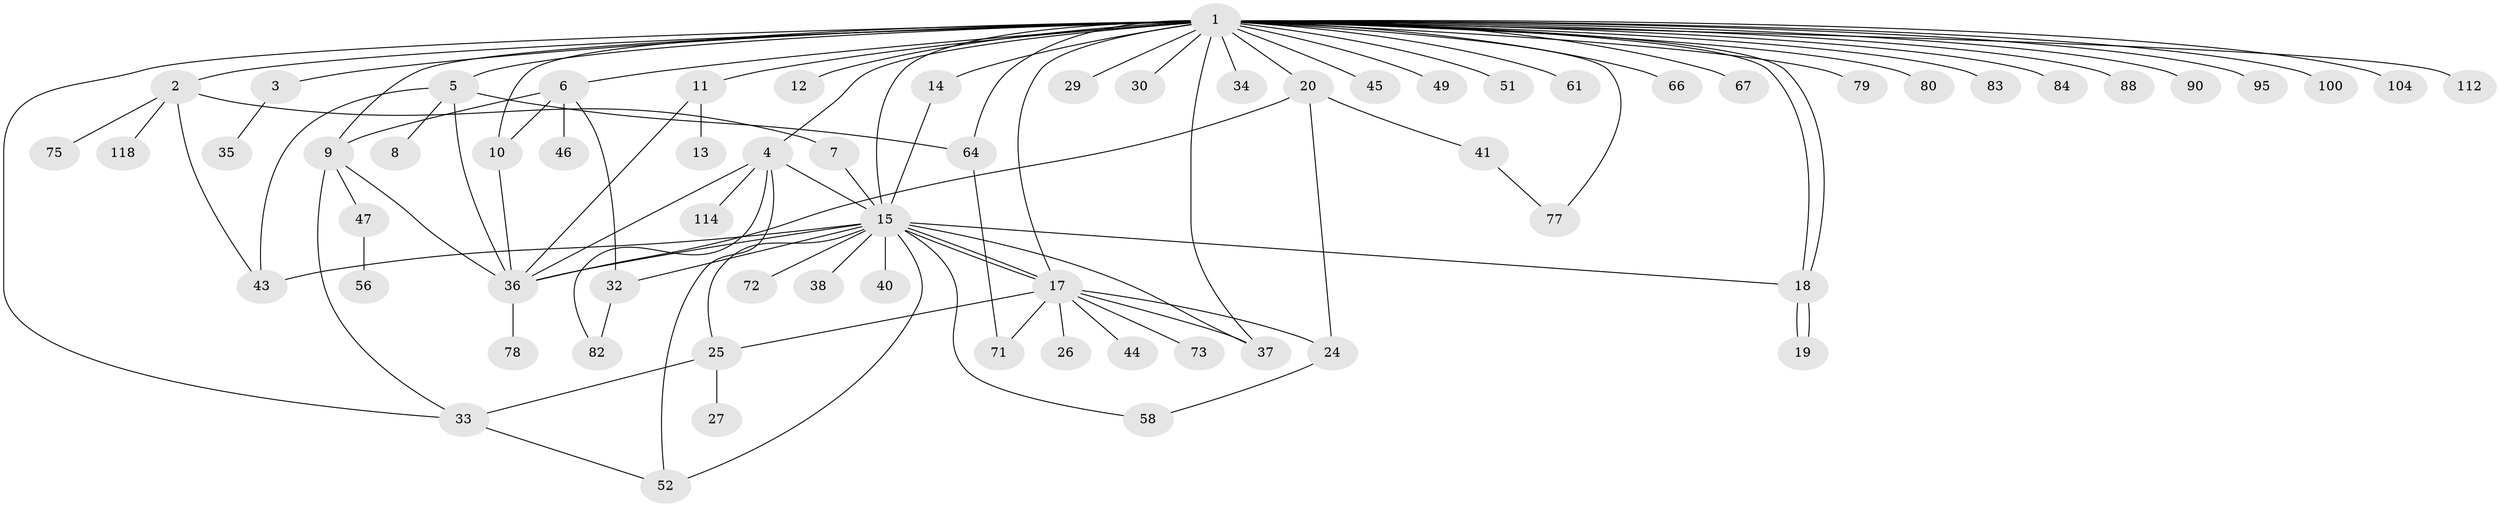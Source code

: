 // original degree distribution, {46: 0.007407407407407408, 5: 0.05925925925925926, 2: 0.23703703703703705, 6: 0.037037037037037035, 1: 0.45185185185185184, 7: 0.007407407407407408, 4: 0.02962962962962963, 3: 0.15555555555555556, 17: 0.007407407407407408, 12: 0.007407407407407408}
// Generated by graph-tools (version 1.1) at 2025/14/03/09/25 04:14:22]
// undirected, 67 vertices, 98 edges
graph export_dot {
graph [start="1"]
  node [color=gray90,style=filled];
  1;
  2;
  3;
  4;
  5 [super="+96+134+16"];
  6;
  7;
  8;
  9 [super="+124+68+23"];
  10 [super="+85+74"];
  11;
  12;
  13;
  14 [super="+89"];
  15 [super="+60+54+69+63+22+50"];
  17 [super="+86+115+53+21+55+65+28"];
  18;
  19;
  20 [super="+122+42"];
  24 [super="+130"];
  25 [super="+119+106"];
  26;
  27 [super="+39+31"];
  29;
  30;
  32 [super="+97+87"];
  33;
  34 [super="+123"];
  35;
  36 [super="+92"];
  37 [super="+125"];
  38;
  40;
  41 [super="+126"];
  43 [super="+59+62+76+70"];
  44;
  45 [super="+117"];
  46;
  47 [super="+135"];
  49 [super="+91"];
  51;
  52;
  56;
  58;
  61;
  64 [super="+120"];
  66 [super="+116"];
  67;
  71 [super="+113"];
  72 [super="+81"];
  73 [super="+107"];
  75;
  77;
  78;
  79;
  80;
  82;
  83;
  84;
  88;
  90;
  95;
  100;
  104;
  112;
  114;
  118;
  1 -- 2;
  1 -- 3;
  1 -- 4;
  1 -- 5 [weight=2];
  1 -- 6;
  1 -- 10 [weight=2];
  1 -- 11;
  1 -- 12;
  1 -- 14 [weight=2];
  1 -- 18;
  1 -- 18;
  1 -- 20 [weight=2];
  1 -- 29;
  1 -- 30;
  1 -- 33;
  1 -- 34 [weight=2];
  1 -- 37;
  1 -- 45;
  1 -- 49;
  1 -- 51;
  1 -- 61;
  1 -- 64;
  1 -- 66;
  1 -- 67;
  1 -- 77;
  1 -- 79;
  1 -- 80;
  1 -- 83;
  1 -- 84;
  1 -- 88;
  1 -- 90;
  1 -- 95;
  1 -- 100;
  1 -- 104;
  1 -- 112;
  1 -- 9;
  1 -- 17 [weight=3];
  1 -- 15 [weight=2];
  2 -- 7;
  2 -- 43;
  2 -- 75;
  2 -- 118;
  3 -- 35;
  4 -- 36;
  4 -- 52;
  4 -- 82;
  4 -- 114;
  4 -- 15;
  5 -- 8;
  5 -- 64;
  5 -- 36;
  5 -- 43;
  6 -- 9;
  6 -- 32;
  6 -- 46;
  6 -- 10;
  7 -- 15;
  9 -- 33;
  9 -- 47;
  9 -- 36;
  10 -- 36;
  11 -- 13;
  11 -- 36;
  14 -- 15;
  15 -- 17 [weight=3];
  15 -- 17;
  15 -- 18;
  15 -- 25;
  15 -- 37 [weight=2];
  15 -- 38;
  15 -- 40;
  15 -- 58;
  15 -- 32 [weight=2];
  15 -- 36;
  15 -- 52;
  15 -- 43;
  15 -- 72;
  17 -- 26;
  17 -- 71;
  17 -- 73;
  17 -- 44;
  17 -- 24;
  17 -- 25;
  17 -- 37;
  18 -- 19;
  18 -- 19;
  20 -- 24;
  20 -- 41;
  20 -- 36;
  24 -- 58;
  25 -- 27;
  25 -- 33;
  32 -- 82;
  33 -- 52;
  36 -- 78;
  41 -- 77;
  47 -- 56;
  64 -- 71;
}
